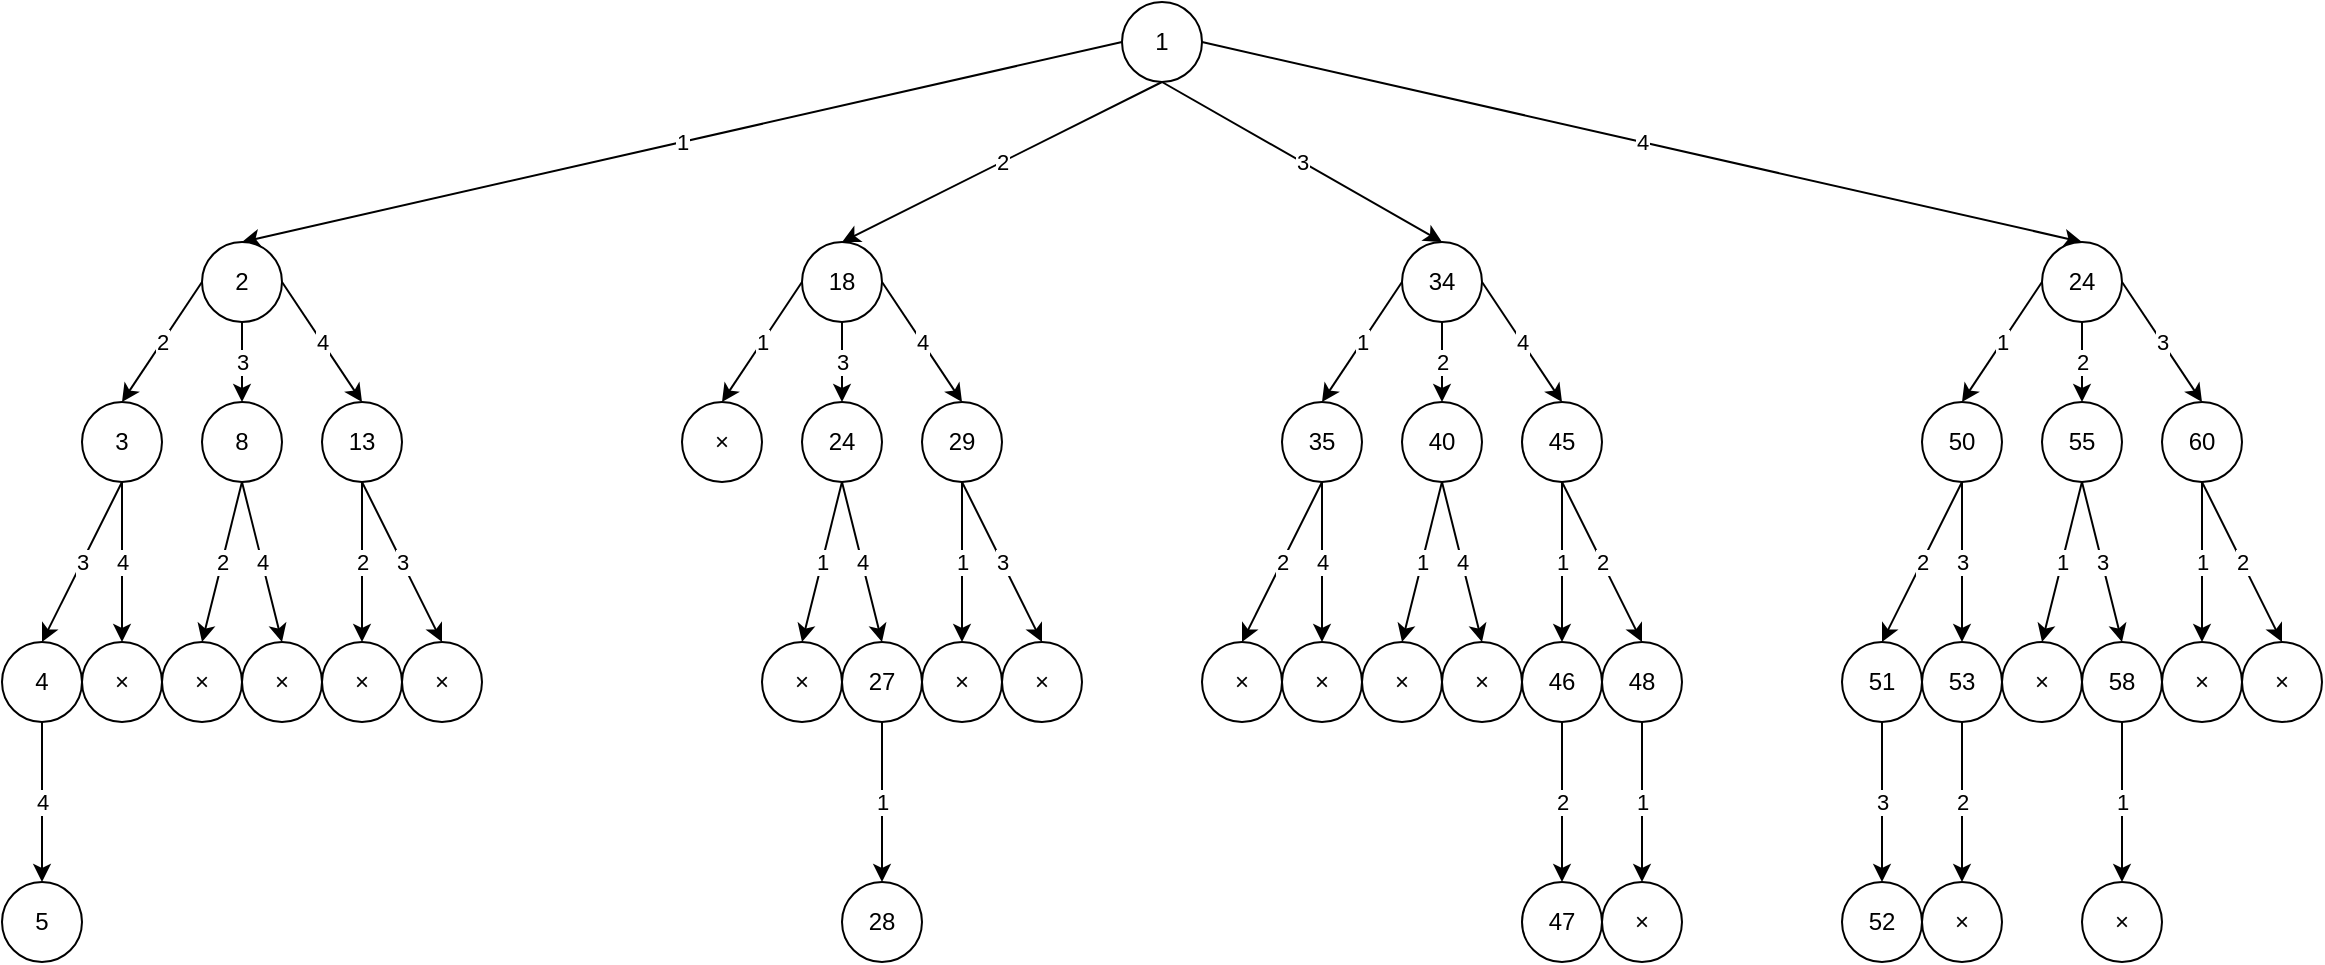 <mxfile version="13.11.0" type="device"><diagram id="-sik_xg0JovIa0hQyuPv" name="Page-1"><mxGraphModel dx="2127" dy="817" grid="1" gridSize="10" guides="1" tooltips="1" connect="1" arrows="1" fold="1" page="1" pageScale="1" pageWidth="850" pageHeight="1100" math="0" shadow="0"><root><mxCell id="0"/><mxCell id="1" parent="0"/><mxCell id="F9IwKnsm63JIPwT77FnY-258" value="1" style="rounded=0;orthogonalLoop=1;jettySize=auto;html=1;exitX=0;exitY=0.5;exitDx=0;exitDy=0;entryX=0.5;entryY=0;entryDx=0;entryDy=0;" edge="1" parent="1" source="F9IwKnsm63JIPwT77FnY-262" target="F9IwKnsm63JIPwT77FnY-266"><mxGeometry relative="1" as="geometry"/></mxCell><mxCell id="F9IwKnsm63JIPwT77FnY-259" value="2" style="edgeStyle=none;rounded=0;orthogonalLoop=1;jettySize=auto;html=1;exitX=0.5;exitY=1;exitDx=0;exitDy=0;entryX=0.5;entryY=0;entryDx=0;entryDy=0;" edge="1" parent="1" source="F9IwKnsm63JIPwT77FnY-262" target="F9IwKnsm63JIPwT77FnY-270"><mxGeometry relative="1" as="geometry"/></mxCell><mxCell id="F9IwKnsm63JIPwT77FnY-260" value="4" style="edgeStyle=none;rounded=0;orthogonalLoop=1;jettySize=auto;html=1;exitX=1;exitY=0.5;exitDx=0;exitDy=0;entryX=0.5;entryY=0;entryDx=0;entryDy=0;" edge="1" parent="1" source="F9IwKnsm63JIPwT77FnY-262" target="F9IwKnsm63JIPwT77FnY-278"><mxGeometry relative="1" as="geometry"/></mxCell><mxCell id="F9IwKnsm63JIPwT77FnY-261" value="3" style="edgeStyle=none;rounded=0;orthogonalLoop=1;jettySize=auto;html=1;exitX=0.5;exitY=1;exitDx=0;exitDy=0;entryX=0.5;entryY=0;entryDx=0;entryDy=0;" edge="1" parent="1" source="F9IwKnsm63JIPwT77FnY-262" target="F9IwKnsm63JIPwT77FnY-274"><mxGeometry relative="1" as="geometry"/></mxCell><mxCell id="F9IwKnsm63JIPwT77FnY-262" value="1" style="ellipse;whiteSpace=wrap;html=1;aspect=fixed;" vertex="1" parent="1"><mxGeometry x="570" y="10" width="40" height="40" as="geometry"/></mxCell><mxCell id="F9IwKnsm63JIPwT77FnY-263" value="2" style="edgeStyle=none;rounded=0;orthogonalLoop=1;jettySize=auto;html=1;exitX=0;exitY=0.5;exitDx=0;exitDy=0;entryX=0.5;entryY=0;entryDx=0;entryDy=0;" edge="1" parent="1" source="F9IwKnsm63JIPwT77FnY-266" target="F9IwKnsm63JIPwT77FnY-281"><mxGeometry relative="1" as="geometry"/></mxCell><mxCell id="F9IwKnsm63JIPwT77FnY-264" value="3" style="edgeStyle=none;rounded=0;orthogonalLoop=1;jettySize=auto;html=1;exitX=0.5;exitY=1;exitDx=0;exitDy=0;entryX=0.5;entryY=0;entryDx=0;entryDy=0;" edge="1" parent="1" source="F9IwKnsm63JIPwT77FnY-266" target="F9IwKnsm63JIPwT77FnY-284"><mxGeometry relative="1" as="geometry"/></mxCell><mxCell id="F9IwKnsm63JIPwT77FnY-265" value="4" style="edgeStyle=none;rounded=0;orthogonalLoop=1;jettySize=auto;html=1;exitX=1;exitY=0.5;exitDx=0;exitDy=0;entryX=0.5;entryY=0;entryDx=0;entryDy=0;" edge="1" parent="1" source="F9IwKnsm63JIPwT77FnY-266" target="F9IwKnsm63JIPwT77FnY-287"><mxGeometry relative="1" as="geometry"/></mxCell><mxCell id="F9IwKnsm63JIPwT77FnY-266" value="2" style="ellipse;whiteSpace=wrap;html=1;aspect=fixed;" vertex="1" parent="1"><mxGeometry x="110" y="130" width="40" height="40" as="geometry"/></mxCell><mxCell id="F9IwKnsm63JIPwT77FnY-267" value="1" style="edgeStyle=none;rounded=0;orthogonalLoop=1;jettySize=auto;html=1;exitX=0;exitY=0.5;exitDx=0;exitDy=0;entryX=0.5;entryY=0;entryDx=0;entryDy=0;" edge="1" parent="1" source="F9IwKnsm63JIPwT77FnY-270" target="F9IwKnsm63JIPwT77FnY-288"><mxGeometry relative="1" as="geometry"/></mxCell><mxCell id="F9IwKnsm63JIPwT77FnY-268" value="3" style="edgeStyle=none;rounded=0;orthogonalLoop=1;jettySize=auto;html=1;exitX=0.5;exitY=1;exitDx=0;exitDy=0;entryX=0.5;entryY=0;entryDx=0;entryDy=0;" edge="1" parent="1" source="F9IwKnsm63JIPwT77FnY-270" target="F9IwKnsm63JIPwT77FnY-291"><mxGeometry relative="1" as="geometry"/></mxCell><mxCell id="F9IwKnsm63JIPwT77FnY-269" value="4" style="edgeStyle=none;rounded=0;orthogonalLoop=1;jettySize=auto;html=1;exitX=1;exitY=0.5;exitDx=0;exitDy=0;entryX=0.5;entryY=0;entryDx=0;entryDy=0;" edge="1" parent="1" source="F9IwKnsm63JIPwT77FnY-270" target="F9IwKnsm63JIPwT77FnY-294"><mxGeometry relative="1" as="geometry"/></mxCell><mxCell id="F9IwKnsm63JIPwT77FnY-270" value="18" style="ellipse;whiteSpace=wrap;html=1;aspect=fixed;" vertex="1" parent="1"><mxGeometry x="410" y="130" width="40" height="40" as="geometry"/></mxCell><mxCell id="F9IwKnsm63JIPwT77FnY-271" value="1" style="edgeStyle=none;rounded=0;orthogonalLoop=1;jettySize=auto;html=1;exitX=0;exitY=0.5;exitDx=0;exitDy=0;entryX=0.5;entryY=0;entryDx=0;entryDy=0;" edge="1" parent="1" source="F9IwKnsm63JIPwT77FnY-274" target="F9IwKnsm63JIPwT77FnY-297"><mxGeometry relative="1" as="geometry"/></mxCell><mxCell id="F9IwKnsm63JIPwT77FnY-272" value="2" style="edgeStyle=none;rounded=0;orthogonalLoop=1;jettySize=auto;html=1;exitX=0.5;exitY=1;exitDx=0;exitDy=0;entryX=0.5;entryY=0;entryDx=0;entryDy=0;" edge="1" parent="1" source="F9IwKnsm63JIPwT77FnY-274" target="F9IwKnsm63JIPwT77FnY-300"><mxGeometry relative="1" as="geometry"/></mxCell><mxCell id="F9IwKnsm63JIPwT77FnY-273" value="4" style="edgeStyle=none;rounded=0;orthogonalLoop=1;jettySize=auto;html=1;exitX=1;exitY=0.5;exitDx=0;exitDy=0;entryX=0.5;entryY=0;entryDx=0;entryDy=0;" edge="1" parent="1" source="F9IwKnsm63JIPwT77FnY-274" target="F9IwKnsm63JIPwT77FnY-303"><mxGeometry relative="1" as="geometry"/></mxCell><mxCell id="F9IwKnsm63JIPwT77FnY-274" value="34" style="ellipse;whiteSpace=wrap;html=1;aspect=fixed;" vertex="1" parent="1"><mxGeometry x="710" y="130" width="40" height="40" as="geometry"/></mxCell><mxCell id="F9IwKnsm63JIPwT77FnY-275" value="1" style="edgeStyle=none;rounded=0;orthogonalLoop=1;jettySize=auto;html=1;exitX=0;exitY=0.5;exitDx=0;exitDy=0;entryX=0.5;entryY=0;entryDx=0;entryDy=0;" edge="1" parent="1" source="F9IwKnsm63JIPwT77FnY-278" target="F9IwKnsm63JIPwT77FnY-306"><mxGeometry relative="1" as="geometry"/></mxCell><mxCell id="F9IwKnsm63JIPwT77FnY-276" value="2" style="edgeStyle=none;rounded=0;orthogonalLoop=1;jettySize=auto;html=1;exitX=0.5;exitY=1;exitDx=0;exitDy=0;entryX=0.5;entryY=0;entryDx=0;entryDy=0;" edge="1" parent="1" source="F9IwKnsm63JIPwT77FnY-278" target="F9IwKnsm63JIPwT77FnY-309"><mxGeometry relative="1" as="geometry"/></mxCell><mxCell id="F9IwKnsm63JIPwT77FnY-277" value="3" style="edgeStyle=none;rounded=0;orthogonalLoop=1;jettySize=auto;html=1;exitX=1;exitY=0.5;exitDx=0;exitDy=0;entryX=0.5;entryY=0;entryDx=0;entryDy=0;" edge="1" parent="1" source="F9IwKnsm63JIPwT77FnY-278" target="F9IwKnsm63JIPwT77FnY-312"><mxGeometry relative="1" as="geometry"/></mxCell><mxCell id="F9IwKnsm63JIPwT77FnY-278" value="24" style="ellipse;whiteSpace=wrap;html=1;aspect=fixed;" vertex="1" parent="1"><mxGeometry x="1030" y="130" width="40" height="40" as="geometry"/></mxCell><mxCell id="F9IwKnsm63JIPwT77FnY-279" value="3" style="edgeStyle=none;rounded=0;orthogonalLoop=1;jettySize=auto;html=1;exitX=0.5;exitY=1;exitDx=0;exitDy=0;entryX=0.5;entryY=0;entryDx=0;entryDy=0;" edge="1" parent="1" source="F9IwKnsm63JIPwT77FnY-281" target="F9IwKnsm63JIPwT77FnY-314"><mxGeometry relative="1" as="geometry"/></mxCell><mxCell id="F9IwKnsm63JIPwT77FnY-280" value="4" style="edgeStyle=none;rounded=0;orthogonalLoop=1;jettySize=auto;html=1;exitX=0.5;exitY=1;exitDx=0;exitDy=0;entryX=0.5;entryY=0;entryDx=0;entryDy=0;" edge="1" parent="1" source="F9IwKnsm63JIPwT77FnY-281" target="F9IwKnsm63JIPwT77FnY-315"><mxGeometry relative="1" as="geometry"/></mxCell><mxCell id="F9IwKnsm63JIPwT77FnY-281" value="3" style="ellipse;whiteSpace=wrap;html=1;aspect=fixed;" vertex="1" parent="1"><mxGeometry x="50" y="210" width="40" height="40" as="geometry"/></mxCell><mxCell id="F9IwKnsm63JIPwT77FnY-282" value="2" style="edgeStyle=none;rounded=0;orthogonalLoop=1;jettySize=auto;html=1;exitX=0.5;exitY=1;exitDx=0;exitDy=0;entryX=0.5;entryY=0;entryDx=0;entryDy=0;" edge="1" parent="1" source="F9IwKnsm63JIPwT77FnY-284" target="F9IwKnsm63JIPwT77FnY-316"><mxGeometry relative="1" as="geometry"/></mxCell><mxCell id="F9IwKnsm63JIPwT77FnY-283" value="4" style="edgeStyle=none;rounded=0;orthogonalLoop=1;jettySize=auto;html=1;exitX=0.5;exitY=1;exitDx=0;exitDy=0;entryX=0.5;entryY=0;entryDx=0;entryDy=0;" edge="1" parent="1" source="F9IwKnsm63JIPwT77FnY-284" target="F9IwKnsm63JIPwT77FnY-318"><mxGeometry relative="1" as="geometry"/></mxCell><mxCell id="F9IwKnsm63JIPwT77FnY-284" value="8" style="ellipse;whiteSpace=wrap;html=1;aspect=fixed;" vertex="1" parent="1"><mxGeometry x="110" y="210" width="40" height="40" as="geometry"/></mxCell><mxCell id="F9IwKnsm63JIPwT77FnY-285" value="2" style="edgeStyle=none;rounded=0;orthogonalLoop=1;jettySize=auto;html=1;exitX=0.5;exitY=1;exitDx=0;exitDy=0;entryX=0.5;entryY=0;entryDx=0;entryDy=0;" edge="1" parent="1" source="F9IwKnsm63JIPwT77FnY-287" target="F9IwKnsm63JIPwT77FnY-319"><mxGeometry relative="1" as="geometry"/></mxCell><mxCell id="F9IwKnsm63JIPwT77FnY-286" value="3" style="edgeStyle=none;rounded=0;orthogonalLoop=1;jettySize=auto;html=1;exitX=0.5;exitY=1;exitDx=0;exitDy=0;entryX=0.5;entryY=0;entryDx=0;entryDy=0;" edge="1" parent="1" source="F9IwKnsm63JIPwT77FnY-287" target="F9IwKnsm63JIPwT77FnY-320"><mxGeometry relative="1" as="geometry"/></mxCell><mxCell id="F9IwKnsm63JIPwT77FnY-287" value="13" style="ellipse;whiteSpace=wrap;html=1;aspect=fixed;" vertex="1" parent="1"><mxGeometry x="170" y="210" width="40" height="40" as="geometry"/></mxCell><mxCell id="F9IwKnsm63JIPwT77FnY-288" value="×" style="ellipse;whiteSpace=wrap;html=1;aspect=fixed;" vertex="1" parent="1"><mxGeometry x="350" y="210" width="40" height="40" as="geometry"/></mxCell><mxCell id="F9IwKnsm63JIPwT77FnY-289" value="1" style="edgeStyle=none;rounded=0;orthogonalLoop=1;jettySize=auto;html=1;exitX=0.5;exitY=1;exitDx=0;exitDy=0;entryX=0.5;entryY=0;entryDx=0;entryDy=0;" edge="1" parent="1" source="F9IwKnsm63JIPwT77FnY-291" target="F9IwKnsm63JIPwT77FnY-330"><mxGeometry relative="1" as="geometry"/></mxCell><mxCell id="F9IwKnsm63JIPwT77FnY-290" value="4" style="edgeStyle=none;rounded=0;orthogonalLoop=1;jettySize=auto;html=1;exitX=0.5;exitY=1;exitDx=0;exitDy=0;entryX=0.5;entryY=0;entryDx=0;entryDy=0;" edge="1" parent="1" source="F9IwKnsm63JIPwT77FnY-291" target="F9IwKnsm63JIPwT77FnY-331"><mxGeometry relative="1" as="geometry"/></mxCell><mxCell id="F9IwKnsm63JIPwT77FnY-291" value="24" style="ellipse;whiteSpace=wrap;html=1;aspect=fixed;" vertex="1" parent="1"><mxGeometry x="410" y="210" width="40" height="40" as="geometry"/></mxCell><mxCell id="F9IwKnsm63JIPwT77FnY-292" value="1" style="edgeStyle=none;rounded=0;orthogonalLoop=1;jettySize=auto;html=1;exitX=0.5;exitY=1;exitDx=0;exitDy=0;entryX=0.5;entryY=0;entryDx=0;entryDy=0;" edge="1" parent="1" source="F9IwKnsm63JIPwT77FnY-294" target="F9IwKnsm63JIPwT77FnY-332"><mxGeometry relative="1" as="geometry"/></mxCell><mxCell id="F9IwKnsm63JIPwT77FnY-293" value="3" style="edgeStyle=none;rounded=0;orthogonalLoop=1;jettySize=auto;html=1;exitX=0.5;exitY=1;exitDx=0;exitDy=0;entryX=0.5;entryY=0;entryDx=0;entryDy=0;" edge="1" parent="1" source="F9IwKnsm63JIPwT77FnY-294" target="F9IwKnsm63JIPwT77FnY-333"><mxGeometry relative="1" as="geometry"/></mxCell><mxCell id="F9IwKnsm63JIPwT77FnY-294" value="29" style="ellipse;whiteSpace=wrap;html=1;aspect=fixed;" vertex="1" parent="1"><mxGeometry x="470" y="210" width="40" height="40" as="geometry"/></mxCell><mxCell id="F9IwKnsm63JIPwT77FnY-295" value="2" style="edgeStyle=none;rounded=0;orthogonalLoop=1;jettySize=auto;html=1;exitX=0.5;exitY=1;exitDx=0;exitDy=0;entryX=0.5;entryY=0;entryDx=0;entryDy=0;" edge="1" parent="1" source="F9IwKnsm63JIPwT77FnY-297" target="F9IwKnsm63JIPwT77FnY-334"><mxGeometry relative="1" as="geometry"/></mxCell><mxCell id="F9IwKnsm63JIPwT77FnY-296" value="4" style="edgeStyle=none;rounded=0;orthogonalLoop=1;jettySize=auto;html=1;exitX=0.5;exitY=1;exitDx=0;exitDy=0;entryX=0.5;entryY=0;entryDx=0;entryDy=0;" edge="1" parent="1" source="F9IwKnsm63JIPwT77FnY-297" target="F9IwKnsm63JIPwT77FnY-335"><mxGeometry relative="1" as="geometry"/></mxCell><mxCell id="F9IwKnsm63JIPwT77FnY-297" value="35" style="ellipse;whiteSpace=wrap;html=1;aspect=fixed;" vertex="1" parent="1"><mxGeometry x="650" y="210" width="40" height="40" as="geometry"/></mxCell><mxCell id="F9IwKnsm63JIPwT77FnY-298" value="1" style="edgeStyle=none;rounded=0;orthogonalLoop=1;jettySize=auto;html=1;exitX=0.5;exitY=1;exitDx=0;exitDy=0;entryX=0.5;entryY=0;entryDx=0;entryDy=0;" edge="1" parent="1" source="F9IwKnsm63JIPwT77FnY-300" target="F9IwKnsm63JIPwT77FnY-336"><mxGeometry relative="1" as="geometry"/></mxCell><mxCell id="F9IwKnsm63JIPwT77FnY-299" value="4" style="edgeStyle=none;rounded=0;orthogonalLoop=1;jettySize=auto;html=1;exitX=0.5;exitY=1;exitDx=0;exitDy=0;entryX=0.5;entryY=0;entryDx=0;entryDy=0;" edge="1" parent="1" source="F9IwKnsm63JIPwT77FnY-300" target="F9IwKnsm63JIPwT77FnY-337"><mxGeometry relative="1" as="geometry"/></mxCell><mxCell id="F9IwKnsm63JIPwT77FnY-300" value="40" style="ellipse;whiteSpace=wrap;html=1;aspect=fixed;" vertex="1" parent="1"><mxGeometry x="710" y="210" width="40" height="40" as="geometry"/></mxCell><mxCell id="F9IwKnsm63JIPwT77FnY-301" value="1" style="edgeStyle=none;rounded=0;orthogonalLoop=1;jettySize=auto;html=1;exitX=0.5;exitY=1;exitDx=0;exitDy=0;entryX=0.5;entryY=0;entryDx=0;entryDy=0;" edge="1" parent="1" source="F9IwKnsm63JIPwT77FnY-303" target="F9IwKnsm63JIPwT77FnY-339"><mxGeometry relative="1" as="geometry"/></mxCell><mxCell id="F9IwKnsm63JIPwT77FnY-302" value="2" style="edgeStyle=none;rounded=0;orthogonalLoop=1;jettySize=auto;html=1;exitX=0.5;exitY=1;exitDx=0;exitDy=0;entryX=0.5;entryY=0;entryDx=0;entryDy=0;" edge="1" parent="1" source="F9IwKnsm63JIPwT77FnY-303" target="F9IwKnsm63JIPwT77FnY-341"><mxGeometry relative="1" as="geometry"/></mxCell><mxCell id="F9IwKnsm63JIPwT77FnY-303" value="45" style="ellipse;whiteSpace=wrap;html=1;aspect=fixed;" vertex="1" parent="1"><mxGeometry x="770" y="210" width="40" height="40" as="geometry"/></mxCell><mxCell id="F9IwKnsm63JIPwT77FnY-304" value="2" style="edgeStyle=none;rounded=0;orthogonalLoop=1;jettySize=auto;html=1;exitX=0.5;exitY=1;exitDx=0;exitDy=0;entryX=0.5;entryY=0;entryDx=0;entryDy=0;" edge="1" parent="1" source="F9IwKnsm63JIPwT77FnY-306" target="F9IwKnsm63JIPwT77FnY-322"><mxGeometry relative="1" as="geometry"/></mxCell><mxCell id="F9IwKnsm63JIPwT77FnY-305" value="3" style="edgeStyle=none;rounded=0;orthogonalLoop=1;jettySize=auto;html=1;exitX=0.5;exitY=1;exitDx=0;exitDy=0;entryX=0.5;entryY=0;entryDx=0;entryDy=0;" edge="1" parent="1" source="F9IwKnsm63JIPwT77FnY-306" target="F9IwKnsm63JIPwT77FnY-324"><mxGeometry relative="1" as="geometry"/></mxCell><mxCell id="F9IwKnsm63JIPwT77FnY-306" value="50" style="ellipse;whiteSpace=wrap;html=1;aspect=fixed;" vertex="1" parent="1"><mxGeometry x="970" y="210" width="40" height="40" as="geometry"/></mxCell><mxCell id="F9IwKnsm63JIPwT77FnY-307" value="1" style="edgeStyle=none;rounded=0;orthogonalLoop=1;jettySize=auto;html=1;exitX=0.5;exitY=1;exitDx=0;exitDy=0;entryX=0.5;entryY=0;entryDx=0;entryDy=0;" edge="1" parent="1" source="F9IwKnsm63JIPwT77FnY-309" target="F9IwKnsm63JIPwT77FnY-325"><mxGeometry relative="1" as="geometry"/></mxCell><mxCell id="F9IwKnsm63JIPwT77FnY-308" value="3" style="edgeStyle=none;rounded=0;orthogonalLoop=1;jettySize=auto;html=1;exitX=0.5;exitY=1;exitDx=0;exitDy=0;entryX=0.5;entryY=0;entryDx=0;entryDy=0;" edge="1" parent="1" source="F9IwKnsm63JIPwT77FnY-309" target="F9IwKnsm63JIPwT77FnY-327"><mxGeometry relative="1" as="geometry"/></mxCell><mxCell id="F9IwKnsm63JIPwT77FnY-309" value="55" style="ellipse;whiteSpace=wrap;html=1;aspect=fixed;" vertex="1" parent="1"><mxGeometry x="1030" y="210" width="40" height="40" as="geometry"/></mxCell><mxCell id="F9IwKnsm63JIPwT77FnY-310" value="1" style="edgeStyle=none;rounded=0;orthogonalLoop=1;jettySize=auto;html=1;exitX=0.5;exitY=1;exitDx=0;exitDy=0;entryX=0.5;entryY=0;entryDx=0;entryDy=0;" edge="1" parent="1" source="F9IwKnsm63JIPwT77FnY-312" target="F9IwKnsm63JIPwT77FnY-328"><mxGeometry relative="1" as="geometry"/></mxCell><mxCell id="F9IwKnsm63JIPwT77FnY-311" value="2" style="edgeStyle=none;rounded=0;orthogonalLoop=1;jettySize=auto;html=1;exitX=0.5;exitY=1;exitDx=0;exitDy=0;entryX=0.5;entryY=0;entryDx=0;entryDy=0;" edge="1" parent="1" source="F9IwKnsm63JIPwT77FnY-312" target="F9IwKnsm63JIPwT77FnY-329"><mxGeometry relative="1" as="geometry"/></mxCell><mxCell id="F9IwKnsm63JIPwT77FnY-312" value="60" style="ellipse;whiteSpace=wrap;html=1;aspect=fixed;" vertex="1" parent="1"><mxGeometry x="1090" y="210" width="40" height="40" as="geometry"/></mxCell><mxCell id="F9IwKnsm63JIPwT77FnY-313" value="4" style="edgeStyle=none;rounded=0;orthogonalLoop=1;jettySize=auto;html=1;exitX=0.5;exitY=1;exitDx=0;exitDy=0;entryX=0.5;entryY=0;entryDx=0;entryDy=0;" edge="1" parent="1" source="F9IwKnsm63JIPwT77FnY-314" target="F9IwKnsm63JIPwT77FnY-342"><mxGeometry relative="1" as="geometry"/></mxCell><mxCell id="F9IwKnsm63JIPwT77FnY-314" value="4" style="ellipse;whiteSpace=wrap;html=1;aspect=fixed;" vertex="1" parent="1"><mxGeometry x="10" y="330" width="40" height="40" as="geometry"/></mxCell><mxCell id="F9IwKnsm63JIPwT77FnY-315" value="×" style="ellipse;whiteSpace=wrap;html=1;aspect=fixed;" vertex="1" parent="1"><mxGeometry x="50" y="330" width="40" height="40" as="geometry"/></mxCell><mxCell id="F9IwKnsm63JIPwT77FnY-316" value="×" style="ellipse;whiteSpace=wrap;html=1;aspect=fixed;" vertex="1" parent="1"><mxGeometry x="90" y="330" width="40" height="40" as="geometry"/></mxCell><mxCell id="F9IwKnsm63JIPwT77FnY-318" value="×" style="ellipse;whiteSpace=wrap;html=1;aspect=fixed;" vertex="1" parent="1"><mxGeometry x="130" y="330" width="40" height="40" as="geometry"/></mxCell><mxCell id="F9IwKnsm63JIPwT77FnY-319" value="×" style="ellipse;whiteSpace=wrap;html=1;aspect=fixed;" vertex="1" parent="1"><mxGeometry x="170" y="330" width="40" height="40" as="geometry"/></mxCell><mxCell id="F9IwKnsm63JIPwT77FnY-320" value="×" style="ellipse;whiteSpace=wrap;html=1;aspect=fixed;" vertex="1" parent="1"><mxGeometry x="210" y="330" width="40" height="40" as="geometry"/></mxCell><mxCell id="F9IwKnsm63JIPwT77FnY-321" value="3" style="edgeStyle=none;rounded=0;orthogonalLoop=1;jettySize=auto;html=1;exitX=0.5;exitY=1;exitDx=0;exitDy=0;entryX=0.5;entryY=0;entryDx=0;entryDy=0;" edge="1" parent="1" source="F9IwKnsm63JIPwT77FnY-322" target="F9IwKnsm63JIPwT77FnY-344"><mxGeometry relative="1" as="geometry"/></mxCell><mxCell id="F9IwKnsm63JIPwT77FnY-322" value="51" style="ellipse;whiteSpace=wrap;html=1;aspect=fixed;" vertex="1" parent="1"><mxGeometry x="930" y="330" width="40" height="40" as="geometry"/></mxCell><mxCell id="F9IwKnsm63JIPwT77FnY-323" value="2" style="edgeStyle=none;rounded=0;orthogonalLoop=1;jettySize=auto;html=1;exitX=0.5;exitY=1;exitDx=0;exitDy=0;entryX=0.5;entryY=0;entryDx=0;entryDy=0;" edge="1" parent="1" source="F9IwKnsm63JIPwT77FnY-324" target="F9IwKnsm63JIPwT77FnY-345"><mxGeometry relative="1" as="geometry"/></mxCell><mxCell id="F9IwKnsm63JIPwT77FnY-324" value="53" style="ellipse;whiteSpace=wrap;html=1;aspect=fixed;" vertex="1" parent="1"><mxGeometry x="970" y="330" width="40" height="40" as="geometry"/></mxCell><mxCell id="F9IwKnsm63JIPwT77FnY-325" value="×" style="ellipse;whiteSpace=wrap;html=1;aspect=fixed;" vertex="1" parent="1"><mxGeometry x="1010" y="330" width="40" height="40" as="geometry"/></mxCell><mxCell id="F9IwKnsm63JIPwT77FnY-326" value="1" style="edgeStyle=none;rounded=0;orthogonalLoop=1;jettySize=auto;html=1;exitX=0.5;exitY=1;exitDx=0;exitDy=0;entryX=0.5;entryY=0;entryDx=0;entryDy=0;" edge="1" parent="1" source="F9IwKnsm63JIPwT77FnY-327" target="F9IwKnsm63JIPwT77FnY-346"><mxGeometry relative="1" as="geometry"/></mxCell><mxCell id="F9IwKnsm63JIPwT77FnY-327" value="58" style="ellipse;whiteSpace=wrap;html=1;aspect=fixed;" vertex="1" parent="1"><mxGeometry x="1050" y="330" width="40" height="40" as="geometry"/></mxCell><mxCell id="F9IwKnsm63JIPwT77FnY-328" value="×" style="ellipse;whiteSpace=wrap;html=1;aspect=fixed;" vertex="1" parent="1"><mxGeometry x="1090" y="330" width="40" height="40" as="geometry"/></mxCell><mxCell id="F9IwKnsm63JIPwT77FnY-329" value="×" style="ellipse;whiteSpace=wrap;html=1;aspect=fixed;" vertex="1" parent="1"><mxGeometry x="1130" y="330" width="40" height="40" as="geometry"/></mxCell><mxCell id="F9IwKnsm63JIPwT77FnY-330" value="×" style="ellipse;whiteSpace=wrap;html=1;aspect=fixed;" vertex="1" parent="1"><mxGeometry x="390" y="330" width="40" height="40" as="geometry"/></mxCell><mxCell id="F9IwKnsm63JIPwT77FnY-331" value="27" style="ellipse;whiteSpace=wrap;html=1;aspect=fixed;" vertex="1" parent="1"><mxGeometry x="430" y="330" width="40" height="40" as="geometry"/></mxCell><mxCell id="F9IwKnsm63JIPwT77FnY-332" value="×" style="ellipse;whiteSpace=wrap;html=1;aspect=fixed;" vertex="1" parent="1"><mxGeometry x="470" y="330" width="40" height="40" as="geometry"/></mxCell><mxCell id="F9IwKnsm63JIPwT77FnY-333" value="×" style="ellipse;whiteSpace=wrap;html=1;aspect=fixed;" vertex="1" parent="1"><mxGeometry x="510" y="330" width="40" height="40" as="geometry"/></mxCell><mxCell id="F9IwKnsm63JIPwT77FnY-334" value="×" style="ellipse;whiteSpace=wrap;html=1;aspect=fixed;" vertex="1" parent="1"><mxGeometry x="610" y="330" width="40" height="40" as="geometry"/></mxCell><mxCell id="F9IwKnsm63JIPwT77FnY-335" value="×" style="ellipse;whiteSpace=wrap;html=1;aspect=fixed;" vertex="1" parent="1"><mxGeometry x="650" y="330" width="40" height="40" as="geometry"/></mxCell><mxCell id="F9IwKnsm63JIPwT77FnY-336" value="×" style="ellipse;whiteSpace=wrap;html=1;aspect=fixed;" vertex="1" parent="1"><mxGeometry x="690" y="330" width="40" height="40" as="geometry"/></mxCell><mxCell id="F9IwKnsm63JIPwT77FnY-337" value="×" style="ellipse;whiteSpace=wrap;html=1;aspect=fixed;" vertex="1" parent="1"><mxGeometry x="730" y="330" width="40" height="40" as="geometry"/></mxCell><mxCell id="F9IwKnsm63JIPwT77FnY-338" value="2" style="edgeStyle=none;rounded=0;orthogonalLoop=1;jettySize=auto;html=1;exitX=0.5;exitY=1;exitDx=0;exitDy=0;entryX=0.5;entryY=0;entryDx=0;entryDy=0;" edge="1" parent="1" source="F9IwKnsm63JIPwT77FnY-339" target="F9IwKnsm63JIPwT77FnY-347"><mxGeometry relative="1" as="geometry"/></mxCell><mxCell id="F9IwKnsm63JIPwT77FnY-339" value="46" style="ellipse;whiteSpace=wrap;html=1;aspect=fixed;" vertex="1" parent="1"><mxGeometry x="770" y="330" width="40" height="40" as="geometry"/></mxCell><mxCell id="F9IwKnsm63JIPwT77FnY-340" value="1" style="edgeStyle=none;rounded=0;orthogonalLoop=1;jettySize=auto;html=1;exitX=0.5;exitY=1;exitDx=0;exitDy=0;entryX=0.5;entryY=0;entryDx=0;entryDy=0;" edge="1" parent="1" source="F9IwKnsm63JIPwT77FnY-341" target="F9IwKnsm63JIPwT77FnY-348"><mxGeometry relative="1" as="geometry"/></mxCell><mxCell id="F9IwKnsm63JIPwT77FnY-341" value="48" style="ellipse;whiteSpace=wrap;html=1;aspect=fixed;" vertex="1" parent="1"><mxGeometry x="810" y="330" width="40" height="40" as="geometry"/></mxCell><mxCell id="F9IwKnsm63JIPwT77FnY-342" value="5" style="ellipse;whiteSpace=wrap;html=1;aspect=fixed;" vertex="1" parent="1"><mxGeometry x="10" y="450" width="40" height="40" as="geometry"/></mxCell><mxCell id="F9IwKnsm63JIPwT77FnY-344" value="52" style="ellipse;whiteSpace=wrap;html=1;aspect=fixed;" vertex="1" parent="1"><mxGeometry x="930" y="450" width="40" height="40" as="geometry"/></mxCell><mxCell id="F9IwKnsm63JIPwT77FnY-345" value="×" style="ellipse;whiteSpace=wrap;html=1;aspect=fixed;" vertex="1" parent="1"><mxGeometry x="970" y="450" width="40" height="40" as="geometry"/></mxCell><mxCell id="F9IwKnsm63JIPwT77FnY-346" value="×" style="ellipse;whiteSpace=wrap;html=1;aspect=fixed;" vertex="1" parent="1"><mxGeometry x="1050" y="450" width="40" height="40" as="geometry"/></mxCell><mxCell id="F9IwKnsm63JIPwT77FnY-347" value="47" style="ellipse;whiteSpace=wrap;html=1;aspect=fixed;" vertex="1" parent="1"><mxGeometry x="770" y="450" width="40" height="40" as="geometry"/></mxCell><mxCell id="F9IwKnsm63JIPwT77FnY-348" value="×" style="ellipse;whiteSpace=wrap;html=1;aspect=fixed;" vertex="1" parent="1"><mxGeometry x="810" y="450" width="40" height="40" as="geometry"/></mxCell><mxCell id="F9IwKnsm63JIPwT77FnY-349" value="1" style="edgeStyle=none;rounded=0;orthogonalLoop=1;jettySize=auto;html=1;exitX=0.5;exitY=1;exitDx=0;exitDy=0;entryX=0.5;entryY=0;entryDx=0;entryDy=0;" edge="1" parent="1" target="F9IwKnsm63JIPwT77FnY-350"><mxGeometry relative="1" as="geometry"><mxPoint x="450" y="370" as="sourcePoint"/></mxGeometry></mxCell><mxCell id="F9IwKnsm63JIPwT77FnY-350" value="28" style="ellipse;whiteSpace=wrap;html=1;aspect=fixed;" vertex="1" parent="1"><mxGeometry x="430" y="450" width="40" height="40" as="geometry"/></mxCell></root></mxGraphModel></diagram></mxfile>